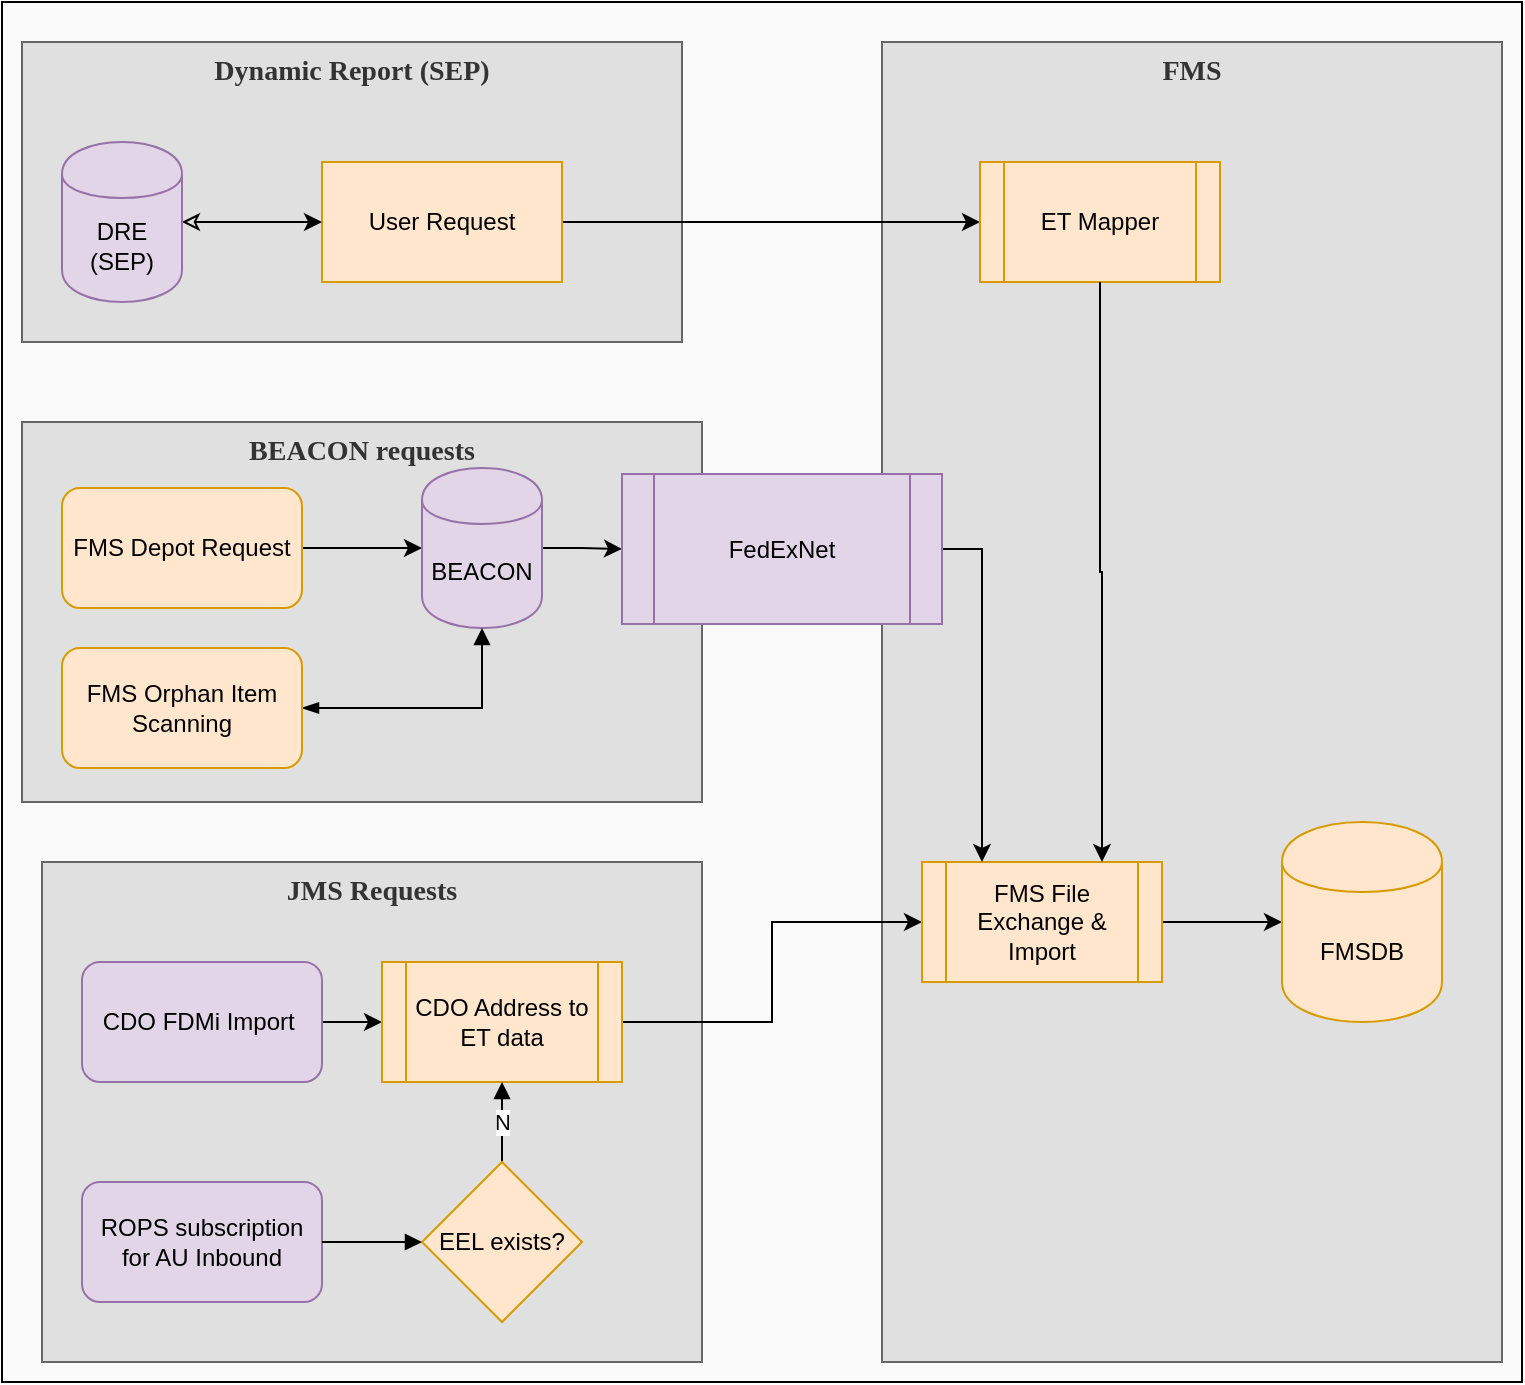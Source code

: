 <mxfile version="13.6.6" type="github">
  <diagram id="kgpKYQtTHZ0yAKxKKP6v" name="Page-1">
    <mxGraphModel dx="1103" dy="622" grid="1" gridSize="10" guides="1" tooltips="1" connect="1" arrows="1" fold="1" page="1" pageScale="1" pageWidth="850" pageHeight="1100" math="0" shadow="0">
      <root>
        <mxCell id="0" />
        <mxCell id="1" parent="0" />
        <mxCell id="6lH783awc_7VwE8D7VBf-51" value="" style="rounded=0;whiteSpace=wrap;html=1;fontFamily=Lucida Console;fontSize=14;fillColor=#FAFAFA;" parent="1" vertex="1">
          <mxGeometry x="10" y="10" width="760" height="690" as="geometry" />
        </mxCell>
        <mxCell id="vtZNBUccgds2AtgLCcmE-5" value="FMS" style="rounded=0;whiteSpace=wrap;html=1;fontFamily=Lucida Console;fontSize=14;fontStyle=1;verticalAlign=top;strokeColor=#666666;fontColor=#333333;fillColor=#E0E0E0;" vertex="1" parent="1">
          <mxGeometry x="450" y="30" width="310" height="660" as="geometry" />
        </mxCell>
        <mxCell id="6lH783awc_7VwE8D7VBf-45" value="JMS Requests" style="rounded=0;whiteSpace=wrap;html=1;fontFamily=Lucida Console;fontSize=14;fontStyle=1;verticalAlign=top;strokeColor=#666666;fontColor=#333333;fillColor=#E0E0E0;" parent="1" vertex="1">
          <mxGeometry x="30" y="440" width="330" height="250" as="geometry" />
        </mxCell>
        <mxCell id="6lH783awc_7VwE8D7VBf-40" value="BEACON requests" style="rounded=0;whiteSpace=wrap;html=1;fontFamily=Lucida Console;fontSize=14;fontStyle=1;verticalAlign=top;strokeColor=#666666;fontColor=#333333;fillColor=#E0E0E0;" parent="1" vertex="1">
          <mxGeometry x="20" y="220" width="340" height="190" as="geometry" />
        </mxCell>
        <mxCell id="6lH783awc_7VwE8D7VBf-39" value="Dynamic Report (SEP)" style="rounded=0;whiteSpace=wrap;html=1;fontSize=14;fontFamily=Lucida Console;verticalAlign=top;fontStyle=1;strokeColor=#666666;fontColor=#333333;fillColor=#E0E0E0;" parent="1" vertex="1">
          <mxGeometry x="20" y="30" width="330" height="150" as="geometry" />
        </mxCell>
        <mxCell id="6lH783awc_7VwE8D7VBf-19" style="edgeStyle=orthogonalEdgeStyle;rounded=0;orthogonalLoop=1;jettySize=auto;html=1;entryX=0;entryY=0.5;entryDx=0;entryDy=0;startArrow=none;startFill=0;" parent="1" source="6lH783awc_7VwE8D7VBf-1" target="6lH783awc_7VwE8D7VBf-4" edge="1">
          <mxGeometry relative="1" as="geometry">
            <mxPoint x="490" y="120" as="targetPoint" />
          </mxGeometry>
        </mxCell>
        <mxCell id="6lH783awc_7VwE8D7VBf-1" value="User Request" style="rounded=0;whiteSpace=wrap;html=1;fillColor=#ffe6cc;strokeColor=#d79b00;" parent="1" vertex="1">
          <mxGeometry x="170" y="90" width="120" height="60" as="geometry" />
        </mxCell>
        <mxCell id="6lH783awc_7VwE8D7VBf-9" style="edgeStyle=orthogonalEdgeStyle;rounded=0;orthogonalLoop=1;jettySize=auto;html=1;entryX=0;entryY=0.5;entryDx=0;entryDy=0;" parent="1" source="6lH783awc_7VwE8D7VBf-2" target="6lH783awc_7VwE8D7VBf-8" edge="1">
          <mxGeometry relative="1" as="geometry" />
        </mxCell>
        <mxCell id="6lH783awc_7VwE8D7VBf-2" value="FMS Depot Request" style="rounded=1;whiteSpace=wrap;html=1;fillColor=#ffe6cc;strokeColor=#d79b00;" parent="1" vertex="1">
          <mxGeometry x="40" y="253" width="120" height="60" as="geometry" />
        </mxCell>
        <mxCell id="6lH783awc_7VwE8D7VBf-46" style="edgeStyle=orthogonalEdgeStyle;rounded=0;orthogonalLoop=1;jettySize=auto;html=1;exitX=1;exitY=0.5;exitDx=0;exitDy=0;startArrow=none;startFill=0;fontFamily=Lucida Console;fontSize=14;" parent="1" source="6lH783awc_7VwE8D7VBf-3" target="6lH783awc_7VwE8D7VBf-12" edge="1">
          <mxGeometry relative="1" as="geometry" />
        </mxCell>
        <mxCell id="6lH783awc_7VwE8D7VBf-3" value="CDO FDMi Import&amp;nbsp;" style="rounded=1;whiteSpace=wrap;html=1;fillColor=#e1d5e7;strokeColor=#9673a6;" parent="1" vertex="1">
          <mxGeometry x="50" y="490" width="120" height="60" as="geometry" />
        </mxCell>
        <mxCell id="6lH783awc_7VwE8D7VBf-20" style="edgeStyle=orthogonalEdgeStyle;rounded=0;orthogonalLoop=1;jettySize=auto;html=1;entryX=0;entryY=0.5;entryDx=0;entryDy=0;startArrow=classic;startFill=0;" parent="1" source="6lH783awc_7VwE8D7VBf-7" target="6lH783awc_7VwE8D7VBf-1" edge="1">
          <mxGeometry relative="1" as="geometry" />
        </mxCell>
        <mxCell id="6lH783awc_7VwE8D7VBf-7" value="DRE (SEP)" style="shape=cylinder;whiteSpace=wrap;html=1;boundedLbl=1;backgroundOutline=1;fillColor=#e1d5e7;strokeColor=#9673a6;" parent="1" vertex="1">
          <mxGeometry x="40" y="80" width="60" height="80" as="geometry" />
        </mxCell>
        <mxCell id="6lH783awc_7VwE8D7VBf-11" style="edgeStyle=orthogonalEdgeStyle;rounded=0;orthogonalLoop=1;jettySize=auto;html=1;entryX=0;entryY=0.5;entryDx=0;entryDy=0;" parent="1" source="6lH783awc_7VwE8D7VBf-13" target="6lH783awc_7VwE8D7VBf-10" edge="1">
          <mxGeometry relative="1" as="geometry" />
        </mxCell>
        <mxCell id="vtZNBUccgds2AtgLCcmE-3" style="edgeStyle=orthogonalEdgeStyle;rounded=0;orthogonalLoop=1;jettySize=auto;html=1;exitX=1;exitY=0.5;exitDx=0;exitDy=0;entryX=0;entryY=0.5;entryDx=0;entryDy=0;" edge="1" parent="1" source="6lH783awc_7VwE8D7VBf-8" target="vtZNBUccgds2AtgLCcmE-2">
          <mxGeometry relative="1" as="geometry" />
        </mxCell>
        <mxCell id="6lH783awc_7VwE8D7VBf-8" value="BEACON" style="shape=cylinder;whiteSpace=wrap;html=1;boundedLbl=1;backgroundOutline=1;fillColor=#e1d5e7;strokeColor=#9673a6;" parent="1" vertex="1">
          <mxGeometry x="220" y="243" width="60" height="80" as="geometry" />
        </mxCell>
        <mxCell id="6lH783awc_7VwE8D7VBf-10" value="FMSDB" style="shape=cylinder;whiteSpace=wrap;html=1;boundedLbl=1;backgroundOutline=1;fillColor=#ffe6cc;strokeColor=#d79b00;" parent="1" vertex="1">
          <mxGeometry x="650" y="420" width="80" height="100" as="geometry" />
        </mxCell>
        <mxCell id="vtZNBUccgds2AtgLCcmE-8" style="edgeStyle=orthogonalEdgeStyle;rounded=0;orthogonalLoop=1;jettySize=auto;html=1;entryX=0;entryY=0.5;entryDx=0;entryDy=0;" edge="1" parent="1" source="6lH783awc_7VwE8D7VBf-12" target="6lH783awc_7VwE8D7VBf-13">
          <mxGeometry relative="1" as="geometry" />
        </mxCell>
        <mxCell id="6lH783awc_7VwE8D7VBf-12" value="CDO Address to ET data" style="shape=process;whiteSpace=wrap;html=1;backgroundOutline=1;fillColor=#ffe6cc;strokeColor=#d79b00;" parent="1" vertex="1">
          <mxGeometry x="200" y="490" width="120" height="60" as="geometry" />
        </mxCell>
        <mxCell id="6lH783awc_7VwE8D7VBf-13" value="FMS File Exchange &amp;amp; Import" style="shape=process;whiteSpace=wrap;html=1;backgroundOutline=1;fillColor=#ffe6cc;strokeColor=#d79b00;" parent="1" vertex="1">
          <mxGeometry x="470" y="440" width="120" height="60" as="geometry" />
        </mxCell>
        <mxCell id="6lH783awc_7VwE8D7VBf-4" value="ET Mapper" style="shape=process;whiteSpace=wrap;html=1;backgroundOutline=1;fillColor=#ffe6cc;strokeColor=#d79b00;" parent="1" vertex="1">
          <mxGeometry x="499" y="90" width="120" height="60" as="geometry" />
        </mxCell>
        <mxCell id="6lH783awc_7VwE8D7VBf-44" style="edgeStyle=orthogonalEdgeStyle;rounded=0;orthogonalLoop=1;jettySize=auto;html=1;entryX=0.75;entryY=0;entryDx=0;entryDy=0;startArrow=none;startFill=0;fontFamily=Lucida Console;fontSize=14;exitX=0.5;exitY=1;exitDx=0;exitDy=0;" parent="1" source="6lH783awc_7VwE8D7VBf-4" target="6lH783awc_7VwE8D7VBf-13" edge="1">
          <mxGeometry relative="1" as="geometry" />
        </mxCell>
        <mxCell id="x8FxuyUTO7Lc77eJ0uPP-22" value="N" style="edgeStyle=orthogonalEdgeStyle;rounded=0;orthogonalLoop=1;jettySize=auto;html=1;entryX=0.5;entryY=1;entryDx=0;entryDy=0;startArrow=none;startFill=0;endArrow=block;endFill=1;" parent="1" source="onTvA7pDA7jCfe0jaTYP-1" target="6lH783awc_7VwE8D7VBf-12" edge="1">
          <mxGeometry relative="1" as="geometry" />
        </mxCell>
        <mxCell id="x8FxuyUTO7Lc77eJ0uPP-2" value="ROPS subscription for AU Inbound" style="rounded=1;whiteSpace=wrap;html=1;fillColor=#e1d5e7;strokeColor=#9673a6;" parent="1" vertex="1">
          <mxGeometry x="50" y="600" width="120" height="60" as="geometry" />
        </mxCell>
        <mxCell id="x8FxuyUTO7Lc77eJ0uPP-21" style="edgeStyle=orthogonalEdgeStyle;rounded=0;orthogonalLoop=1;jettySize=auto;html=1;entryX=0.5;entryY=1;entryDx=0;entryDy=0;startArrow=blockThin;startFill=1;endArrow=block;endFill=1;" parent="1" source="x8FxuyUTO7Lc77eJ0uPP-20" target="6lH783awc_7VwE8D7VBf-8" edge="1">
          <mxGeometry relative="1" as="geometry" />
        </mxCell>
        <mxCell id="x8FxuyUTO7Lc77eJ0uPP-20" value="FMS Orphan Item Scanning" style="rounded=1;whiteSpace=wrap;html=1;fillColor=#ffe6cc;strokeColor=#d79b00;" parent="1" vertex="1">
          <mxGeometry x="40" y="333" width="120" height="60" as="geometry" />
        </mxCell>
        <mxCell id="onTvA7pDA7jCfe0jaTYP-1" value="EEL exists?" style="rhombus;whiteSpace=wrap;html=1;fillColor=#ffe6cc;strokeColor=#d79b00;" parent="1" vertex="1">
          <mxGeometry x="220" y="590" width="80" height="80" as="geometry" />
        </mxCell>
        <mxCell id="onTvA7pDA7jCfe0jaTYP-2" style="edgeStyle=orthogonalEdgeStyle;rounded=0;orthogonalLoop=1;jettySize=auto;html=1;entryX=0;entryY=0.5;entryDx=0;entryDy=0;startArrow=none;startFill=0;endArrow=block;endFill=1;" parent="1" source="x8FxuyUTO7Lc77eJ0uPP-2" target="onTvA7pDA7jCfe0jaTYP-1" edge="1">
          <mxGeometry relative="1" as="geometry">
            <mxPoint x="170" y="620" as="sourcePoint" />
            <mxPoint x="260" y="550" as="targetPoint" />
          </mxGeometry>
        </mxCell>
        <mxCell id="vtZNBUccgds2AtgLCcmE-7" style="edgeStyle=orthogonalEdgeStyle;rounded=0;orthogonalLoop=1;jettySize=auto;html=1;exitX=1;exitY=0.5;exitDx=0;exitDy=0;entryX=0.25;entryY=0;entryDx=0;entryDy=0;" edge="1" parent="1" source="vtZNBUccgds2AtgLCcmE-2" target="6lH783awc_7VwE8D7VBf-13">
          <mxGeometry relative="1" as="geometry" />
        </mxCell>
        <mxCell id="vtZNBUccgds2AtgLCcmE-2" value="FedExNet" style="shape=process;whiteSpace=wrap;html=1;backgroundOutline=1;fillColor=#e1d5e7;strokeColor=#9673a6;" vertex="1" parent="1">
          <mxGeometry x="320" y="246" width="160" height="75" as="geometry" />
        </mxCell>
      </root>
    </mxGraphModel>
  </diagram>
</mxfile>
